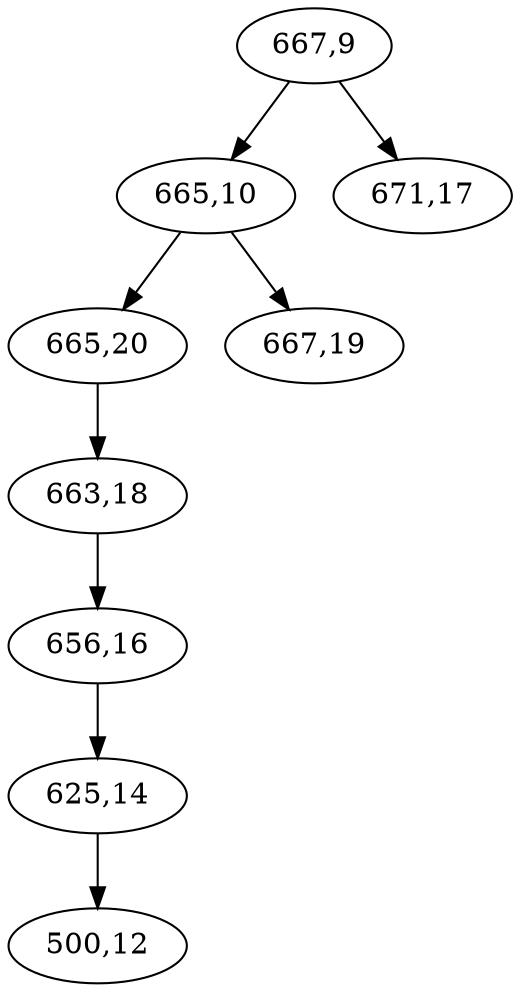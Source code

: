 digraph G{
"667,9"->"665,10";
"665,10"->"665,20";
"665,20"->"663,18";
"663,18"->"656,16";
"656,16"->"625,14";
"625,14"->"500,12";
"665,10"->"667,19";
"667,9"->"671,17";

}